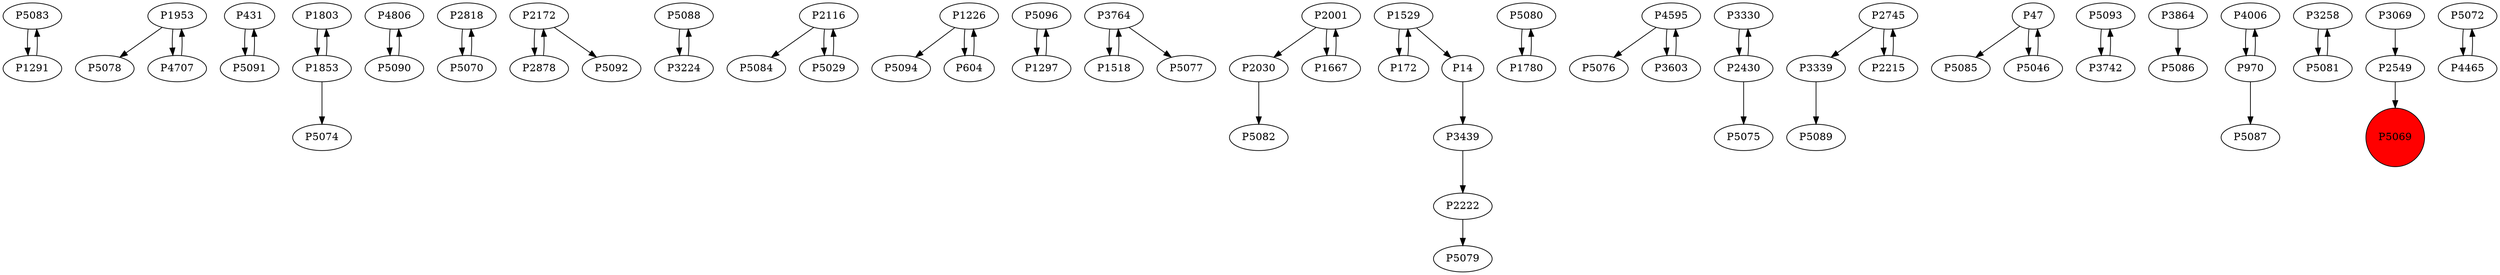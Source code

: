 digraph {
	P5083 -> P1291
	P1953 -> P5078
	P431 -> P5091
	P1803 -> P1853
	P4806 -> P5090
	P2818 -> P5070
	P4707 -> P1953
	P2172 -> P2878
	P5088 -> P3224
	P2116 -> P5084
	P2172 -> P5092
	P1226 -> P5094
	P1291 -> P5083
	P5096 -> P1297
	P3764 -> P1518
	P2001 -> P2030
	P2222 -> P5079
	P5080 -> P1780
	P4595 -> P5076
	P3764 -> P5077
	P3330 -> P2430
	P3339 -> P5089
	P47 -> P5085
	P5029 -> P2116
	P3603 -> P4595
	P2001 -> P1667
	P2745 -> P3339
	P5046 -> P47
	P2430 -> P3330
	P2878 -> P2172
	P1518 -> P3764
	P2116 -> P5029
	P5093 -> P3742
	P5070 -> P2818
	P1853 -> P1803
	P2215 -> P2745
	P172 -> P1529
	P4595 -> P3603
	P1780 -> P5080
	P3864 -> P5086
	P5091 -> P431
	P4006 -> P970
	P47 -> P5046
	P1529 -> P172
	P3258 -> P5081
	P3742 -> P5093
	P3069 -> P2549
	P5090 -> P4806
	P1853 -> P5074
	P5072 -> P4465
	P2430 -> P5075
	P3224 -> P5088
	P970 -> P4006
	P1667 -> P2001
	P970 -> P5087
	P2745 -> P2215
	P3439 -> P2222
	P604 -> P1226
	P1529 -> P14
	P1226 -> P604
	P1297 -> P5096
	P5081 -> P3258
	P2030 -> P5082
	P1953 -> P4707
	P14 -> P3439
	P4465 -> P5072
	P2549 -> P5069
	P5069 [shape=circle]
	P5069 [style=filled]
	P5069 [fillcolor=red]
}